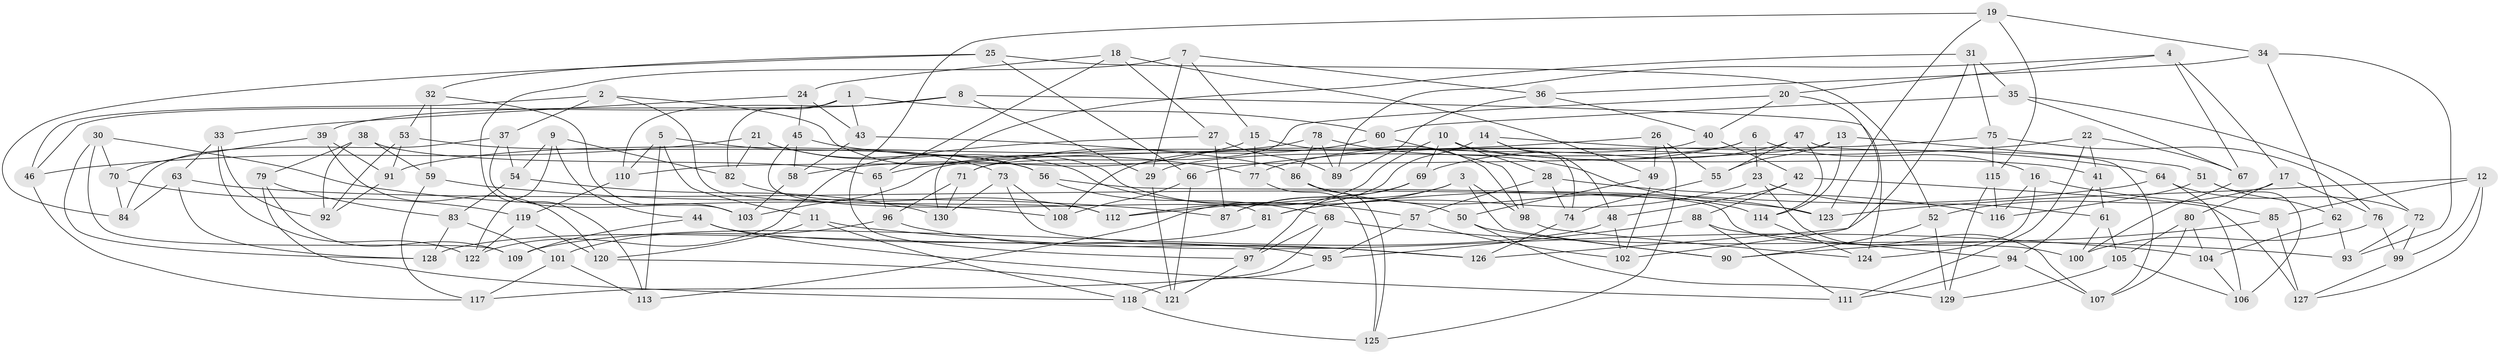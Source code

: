 // Generated by graph-tools (version 1.1) at 2025/58/03/09/25 04:58:52]
// undirected, 130 vertices, 260 edges
graph export_dot {
graph [start="1"]
  node [color=gray90,style=filled];
  1;
  2;
  3;
  4;
  5;
  6;
  7;
  8;
  9;
  10;
  11;
  12;
  13;
  14;
  15;
  16;
  17;
  18;
  19;
  20;
  21;
  22;
  23;
  24;
  25;
  26;
  27;
  28;
  29;
  30;
  31;
  32;
  33;
  34;
  35;
  36;
  37;
  38;
  39;
  40;
  41;
  42;
  43;
  44;
  45;
  46;
  47;
  48;
  49;
  50;
  51;
  52;
  53;
  54;
  55;
  56;
  57;
  58;
  59;
  60;
  61;
  62;
  63;
  64;
  65;
  66;
  67;
  68;
  69;
  70;
  71;
  72;
  73;
  74;
  75;
  76;
  77;
  78;
  79;
  80;
  81;
  82;
  83;
  84;
  85;
  86;
  87;
  88;
  89;
  90;
  91;
  92;
  93;
  94;
  95;
  96;
  97;
  98;
  99;
  100;
  101;
  102;
  103;
  104;
  105;
  106;
  107;
  108;
  109;
  110;
  111;
  112;
  113;
  114;
  115;
  116;
  117;
  118;
  119;
  120;
  121;
  122;
  123;
  124;
  125;
  126;
  127;
  128;
  129;
  130;
  1 -- 82;
  1 -- 46;
  1 -- 43;
  1 -- 60;
  2 -- 46;
  2 -- 37;
  2 -- 112;
  2 -- 50;
  3 -- 98;
  3 -- 87;
  3 -- 112;
  3 -- 90;
  4 -- 67;
  4 -- 89;
  4 -- 20;
  4 -- 17;
  5 -- 11;
  5 -- 113;
  5 -- 110;
  5 -- 73;
  6 -- 77;
  6 -- 29;
  6 -- 23;
  6 -- 16;
  7 -- 15;
  7 -- 29;
  7 -- 113;
  7 -- 36;
  8 -- 110;
  8 -- 29;
  8 -- 124;
  8 -- 39;
  9 -- 44;
  9 -- 54;
  9 -- 82;
  9 -- 122;
  10 -- 41;
  10 -- 28;
  10 -- 112;
  10 -- 69;
  11 -- 120;
  11 -- 104;
  11 -- 118;
  12 -- 123;
  12 -- 127;
  12 -- 99;
  12 -- 85;
  13 -- 55;
  13 -- 51;
  13 -- 114;
  13 -- 110;
  14 -- 48;
  14 -- 113;
  14 -- 74;
  14 -- 64;
  15 -- 58;
  15 -- 98;
  15 -- 77;
  16 -- 85;
  16 -- 116;
  16 -- 124;
  17 -- 52;
  17 -- 76;
  17 -- 80;
  18 -- 65;
  18 -- 27;
  18 -- 24;
  18 -- 49;
  19 -- 123;
  19 -- 97;
  19 -- 34;
  19 -- 115;
  20 -- 40;
  20 -- 102;
  20 -- 71;
  21 -- 57;
  21 -- 82;
  21 -- 46;
  21 -- 56;
  22 -- 111;
  22 -- 67;
  22 -- 41;
  22 -- 66;
  23 -- 81;
  23 -- 107;
  23 -- 61;
  24 -- 43;
  24 -- 45;
  24 -- 33;
  25 -- 52;
  25 -- 32;
  25 -- 66;
  25 -- 84;
  26 -- 55;
  26 -- 65;
  26 -- 125;
  26 -- 49;
  27 -- 87;
  27 -- 89;
  27 -- 122;
  28 -- 57;
  28 -- 116;
  28 -- 74;
  29 -- 121;
  30 -- 108;
  30 -- 109;
  30 -- 70;
  30 -- 128;
  31 -- 35;
  31 -- 75;
  31 -- 126;
  31 -- 130;
  32 -- 103;
  32 -- 53;
  32 -- 59;
  33 -- 92;
  33 -- 63;
  33 -- 122;
  34 -- 93;
  34 -- 62;
  34 -- 36;
  35 -- 67;
  35 -- 72;
  35 -- 60;
  36 -- 40;
  36 -- 89;
  37 -- 103;
  37 -- 84;
  37 -- 54;
  38 -- 59;
  38 -- 65;
  38 -- 79;
  38 -- 92;
  39 -- 120;
  39 -- 91;
  39 -- 70;
  40 -- 108;
  40 -- 42;
  41 -- 61;
  41 -- 94;
  42 -- 127;
  42 -- 88;
  42 -- 48;
  43 -- 58;
  43 -- 86;
  44 -- 111;
  44 -- 109;
  44 -- 95;
  45 -- 81;
  45 -- 77;
  45 -- 58;
  46 -- 117;
  47 -- 69;
  47 -- 114;
  47 -- 55;
  47 -- 107;
  48 -- 102;
  48 -- 109;
  49 -- 50;
  49 -- 102;
  50 -- 90;
  50 -- 129;
  51 -- 62;
  51 -- 106;
  51 -- 116;
  52 -- 129;
  52 -- 90;
  53 -- 56;
  53 -- 91;
  53 -- 92;
  54 -- 130;
  54 -- 83;
  55 -- 74;
  56 -- 68;
  56 -- 100;
  57 -- 102;
  57 -- 95;
  58 -- 103;
  59 -- 87;
  59 -- 117;
  60 -- 71;
  60 -- 98;
  61 -- 100;
  61 -- 105;
  62 -- 93;
  62 -- 104;
  63 -- 128;
  63 -- 84;
  63 -- 123;
  64 -- 72;
  64 -- 106;
  64 -- 81;
  65 -- 96;
  66 -- 121;
  66 -- 108;
  67 -- 100;
  68 -- 117;
  68 -- 93;
  68 -- 97;
  69 -- 97;
  69 -- 87;
  70 -- 84;
  70 -- 119;
  71 -- 96;
  71 -- 130;
  72 -- 99;
  72 -- 93;
  73 -- 108;
  73 -- 130;
  73 -- 126;
  74 -- 126;
  75 -- 76;
  75 -- 103;
  75 -- 115;
  76 -- 100;
  76 -- 99;
  77 -- 125;
  78 -- 89;
  78 -- 123;
  78 -- 91;
  78 -- 86;
  79 -- 83;
  79 -- 118;
  79 -- 109;
  80 -- 105;
  80 -- 104;
  80 -- 107;
  81 -- 128;
  82 -- 112;
  83 -- 128;
  83 -- 101;
  85 -- 127;
  85 -- 90;
  86 -- 125;
  86 -- 114;
  88 -- 111;
  88 -- 95;
  88 -- 94;
  91 -- 92;
  94 -- 107;
  94 -- 111;
  95 -- 118;
  96 -- 101;
  96 -- 126;
  97 -- 121;
  98 -- 124;
  99 -- 127;
  101 -- 117;
  101 -- 113;
  104 -- 106;
  105 -- 129;
  105 -- 106;
  110 -- 119;
  114 -- 124;
  115 -- 116;
  115 -- 129;
  118 -- 125;
  119 -- 120;
  119 -- 122;
  120 -- 121;
}
